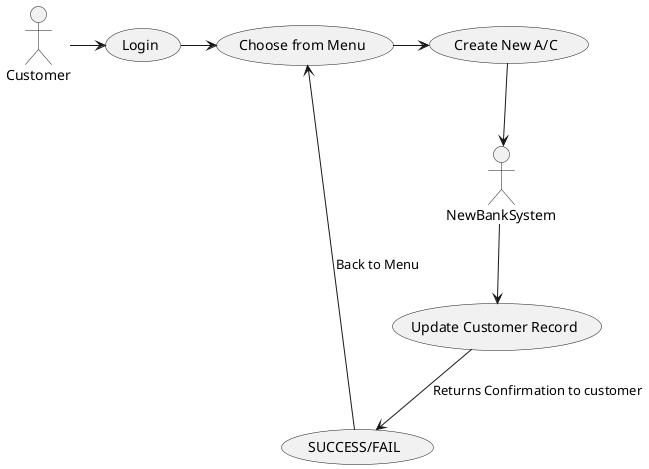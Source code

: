 @startuml
:Customer:
:NewBankSystem: as NBS

(Create New A/C) as (Create)
(Update Customer Record) as (Update)

Customer -> (Login)

(Login) -> (Choose from Menu)
(Choose from Menu) -> (Create)

(Create) --> NBS
(NBS) --> (Update)
(Update) --> (SUCCESS/FAIL) :Returns Confirmation to customer
(SUCCESS/FAIL) -> (Choose from Menu) : Back to Menu

@enduml